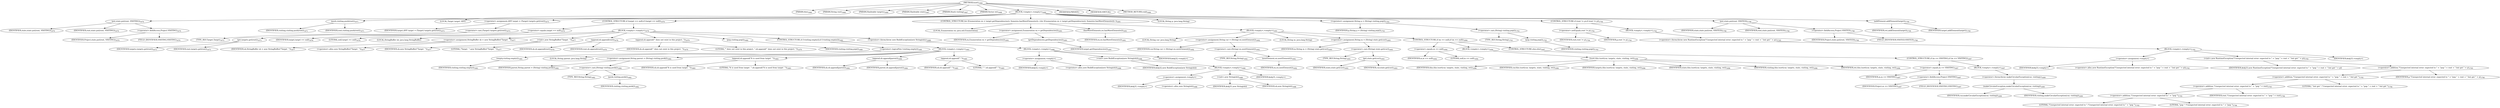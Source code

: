 digraph "tsort" {  
"2445" [label = <(METHOD,tsort)<SUB>1666</SUB>> ]
"158" [label = <(PARAM,this)<SUB>1666</SUB>> ]
"2446" [label = <(PARAM,String root)<SUB>1666</SUB>> ]
"2447" [label = <(PARAM,Hashtable targets)<SUB>1666</SUB>> ]
"2448" [label = <(PARAM,Hashtable state)<SUB>1667</SUB>> ]
"2449" [label = <(PARAM,Stack visiting)<SUB>1667</SUB>> ]
"2450" [label = <(PARAM,Vector ret)<SUB>1668</SUB>> ]
"2451" [label = <(BLOCK,&lt;empty&gt;,&lt;empty&gt;)<SUB>1669</SUB>> ]
"2452" [label = <(put,state.put(root, VISITING))<SUB>1670</SUB>> ]
"2453" [label = <(IDENTIFIER,state,state.put(root, VISITING))<SUB>1670</SUB>> ]
"2454" [label = <(IDENTIFIER,root,state.put(root, VISITING))<SUB>1670</SUB>> ]
"2455" [label = <(&lt;operator&gt;.fieldAccess,Project.VISITING)<SUB>1670</SUB>> ]
"2456" [label = <(IDENTIFIER,Project,state.put(root, VISITING))<SUB>1670</SUB>> ]
"2457" [label = <(FIELD_IDENTIFIER,VISITING,VISITING)<SUB>1670</SUB>> ]
"2458" [label = <(push,visiting.push(root))<SUB>1671</SUB>> ]
"2459" [label = <(IDENTIFIER,visiting,visiting.push(root))<SUB>1671</SUB>> ]
"2460" [label = <(IDENTIFIER,root,visiting.push(root))<SUB>1671</SUB>> ]
"2461" [label = <(LOCAL,Target target: ANY)> ]
"2462" [label = <(&lt;operator&gt;.assignment,ANY target = (Target) targets.get(root))<SUB>1673</SUB>> ]
"2463" [label = <(IDENTIFIER,target,ANY target = (Target) targets.get(root))<SUB>1673</SUB>> ]
"2464" [label = <(&lt;operator&gt;.cast,(Target) targets.get(root))<SUB>1673</SUB>> ]
"2465" [label = <(TYPE_REF,Target,Target)<SUB>1673</SUB>> ]
"2466" [label = <(get,targets.get(root))<SUB>1673</SUB>> ]
"2467" [label = <(IDENTIFIER,targets,targets.get(root))<SUB>1673</SUB>> ]
"2468" [label = <(IDENTIFIER,root,targets.get(root))<SUB>1673</SUB>> ]
"2469" [label = <(CONTROL_STRUCTURE,if (target == null),if (target == null))<SUB>1676</SUB>> ]
"2470" [label = <(&lt;operator&gt;.equals,target == null)<SUB>1676</SUB>> ]
"2471" [label = <(IDENTIFIER,target,target == null)<SUB>1676</SUB>> ]
"2472" [label = <(LITERAL,null,target == null)<SUB>1676</SUB>> ]
"2473" [label = <(BLOCK,&lt;empty&gt;,&lt;empty&gt;)<SUB>1676</SUB>> ]
"156" [label = <(LOCAL,StringBuffer sb: java.lang.StringBuffer)> ]
"2474" [label = <(&lt;operator&gt;.assignment,StringBuffer sb = new StringBuffer(&quot;Target `&quot;))<SUB>1677</SUB>> ]
"2475" [label = <(IDENTIFIER,sb,StringBuffer sb = new StringBuffer(&quot;Target `&quot;))<SUB>1677</SUB>> ]
"2476" [label = <(&lt;operator&gt;.alloc,new StringBuffer(&quot;Target `&quot;))<SUB>1677</SUB>> ]
"2477" [label = <(&lt;init&gt;,new StringBuffer(&quot;Target `&quot;))<SUB>1677</SUB>> ]
"155" [label = <(IDENTIFIER,sb,new StringBuffer(&quot;Target `&quot;))<SUB>1677</SUB>> ]
"2478" [label = <(LITERAL,&quot;Target `&quot;,new StringBuffer(&quot;Target `&quot;))<SUB>1677</SUB>> ]
"2479" [label = <(append,sb.append(root))<SUB>1678</SUB>> ]
"2480" [label = <(IDENTIFIER,sb,sb.append(root))<SUB>1678</SUB>> ]
"2481" [label = <(IDENTIFIER,root,sb.append(root))<SUB>1678</SUB>> ]
"2482" [label = <(append,sb.append(&quot;' does not exist in this project. &quot;))<SUB>1679</SUB>> ]
"2483" [label = <(IDENTIFIER,sb,sb.append(&quot;' does not exist in this project. &quot;))<SUB>1679</SUB>> ]
"2484" [label = <(LITERAL,&quot;' does not exist in this project. &quot;,sb.append(&quot;' does not exist in this project. &quot;))<SUB>1679</SUB>> ]
"2485" [label = <(pop,visiting.pop())<SUB>1680</SUB>> ]
"2486" [label = <(IDENTIFIER,visiting,visiting.pop())<SUB>1680</SUB>> ]
"2487" [label = <(CONTROL_STRUCTURE,if (!visiting.empty()),if (!visiting.empty()))<SUB>1681</SUB>> ]
"2488" [label = <(&lt;operator&gt;.logicalNot,!visiting.empty())<SUB>1681</SUB>> ]
"2489" [label = <(empty,visiting.empty())<SUB>1681</SUB>> ]
"2490" [label = <(IDENTIFIER,visiting,visiting.empty())<SUB>1681</SUB>> ]
"2491" [label = <(BLOCK,&lt;empty&gt;,&lt;empty&gt;)<SUB>1681</SUB>> ]
"2492" [label = <(LOCAL,String parent: java.lang.String)> ]
"2493" [label = <(&lt;operator&gt;.assignment,String parent = (String) visiting.peek())<SUB>1682</SUB>> ]
"2494" [label = <(IDENTIFIER,parent,String parent = (String) visiting.peek())<SUB>1682</SUB>> ]
"2495" [label = <(&lt;operator&gt;.cast,(String) visiting.peek())<SUB>1682</SUB>> ]
"2496" [label = <(TYPE_REF,String,String)<SUB>1682</SUB>> ]
"2497" [label = <(peek,visiting.peek())<SUB>1682</SUB>> ]
"2498" [label = <(IDENTIFIER,visiting,visiting.peek())<SUB>1682</SUB>> ]
"2499" [label = <(append,sb.append(&quot;It is used from target `&quot;))<SUB>1683</SUB>> ]
"2500" [label = <(IDENTIFIER,sb,sb.append(&quot;It is used from target `&quot;))<SUB>1683</SUB>> ]
"2501" [label = <(LITERAL,&quot;It is used from target `&quot;,sb.append(&quot;It is used from target `&quot;))<SUB>1683</SUB>> ]
"2502" [label = <(append,sb.append(parent))<SUB>1684</SUB>> ]
"2503" [label = <(IDENTIFIER,sb,sb.append(parent))<SUB>1684</SUB>> ]
"2504" [label = <(IDENTIFIER,parent,sb.append(parent))<SUB>1684</SUB>> ]
"2505" [label = <(append,sb.append(&quot;'.&quot;))<SUB>1685</SUB>> ]
"2506" [label = <(IDENTIFIER,sb,sb.append(&quot;'.&quot;))<SUB>1685</SUB>> ]
"2507" [label = <(LITERAL,&quot;'.&quot;,sb.append(&quot;'.&quot;))<SUB>1685</SUB>> ]
"2508" [label = <(&lt;operator&gt;.throw,throw new BuildException(new String(sb));)<SUB>1688</SUB>> ]
"2509" [label = <(BLOCK,&lt;empty&gt;,&lt;empty&gt;)<SUB>1688</SUB>> ]
"2510" [label = <(&lt;operator&gt;.assignment,&lt;empty&gt;)> ]
"2511" [label = <(IDENTIFIER,$obj32,&lt;empty&gt;)> ]
"2512" [label = <(&lt;operator&gt;.alloc,new BuildException(new String(sb)))<SUB>1688</SUB>> ]
"2513" [label = <(&lt;init&gt;,new BuildException(new String(sb)))<SUB>1688</SUB>> ]
"2514" [label = <(IDENTIFIER,$obj32,new BuildException(new String(sb)))> ]
"2515" [label = <(BLOCK,&lt;empty&gt;,&lt;empty&gt;)<SUB>1688</SUB>> ]
"2516" [label = <(&lt;operator&gt;.assignment,&lt;empty&gt;)> ]
"2517" [label = <(IDENTIFIER,$obj31,&lt;empty&gt;)> ]
"2518" [label = <(&lt;operator&gt;.alloc,new String(sb))<SUB>1688</SUB>> ]
"2519" [label = <(&lt;init&gt;,new String(sb))<SUB>1688</SUB>> ]
"2520" [label = <(IDENTIFIER,$obj31,new String(sb))> ]
"2521" [label = <(IDENTIFIER,sb,new String(sb))<SUB>1688</SUB>> ]
"2522" [label = <(IDENTIFIER,$obj31,&lt;empty&gt;)> ]
"2523" [label = <(IDENTIFIER,$obj32,&lt;empty&gt;)> ]
"2524" [label = <(CONTROL_STRUCTURE,for (Enumeration en = target.getDependencies(); Some(en.hasMoreElements()); ),for (Enumeration en = target.getDependencies(); Some(en.hasMoreElements()); ))<SUB>1691</SUB>> ]
"2525" [label = <(LOCAL,Enumeration en: java.util.Enumeration)> ]
"2526" [label = <(&lt;operator&gt;.assignment,Enumeration en = getDependencies())<SUB>1691</SUB>> ]
"2527" [label = <(IDENTIFIER,en,Enumeration en = getDependencies())<SUB>1691</SUB>> ]
"2528" [label = <(getDependencies,getDependencies())<SUB>1691</SUB>> ]
"2529" [label = <(IDENTIFIER,target,getDependencies())<SUB>1691</SUB>> ]
"2530" [label = <(hasMoreElements,en.hasMoreElements())<SUB>1691</SUB>> ]
"2531" [label = <(IDENTIFIER,en,en.hasMoreElements())<SUB>1691</SUB>> ]
"2532" [label = <(BLOCK,&lt;empty&gt;,&lt;empty&gt;)<SUB>1691</SUB>> ]
"2533" [label = <(LOCAL,String cur: java.lang.String)> ]
"2534" [label = <(&lt;operator&gt;.assignment,String cur = (String) en.nextElement())<SUB>1692</SUB>> ]
"2535" [label = <(IDENTIFIER,cur,String cur = (String) en.nextElement())<SUB>1692</SUB>> ]
"2536" [label = <(&lt;operator&gt;.cast,(String) en.nextElement())<SUB>1692</SUB>> ]
"2537" [label = <(TYPE_REF,String,String)<SUB>1692</SUB>> ]
"2538" [label = <(nextElement,en.nextElement())<SUB>1692</SUB>> ]
"2539" [label = <(IDENTIFIER,en,en.nextElement())<SUB>1692</SUB>> ]
"2540" [label = <(LOCAL,String m: java.lang.String)> ]
"2541" [label = <(&lt;operator&gt;.assignment,String m = (String) state.get(cur))<SUB>1693</SUB>> ]
"2542" [label = <(IDENTIFIER,m,String m = (String) state.get(cur))<SUB>1693</SUB>> ]
"2543" [label = <(&lt;operator&gt;.cast,(String) state.get(cur))<SUB>1693</SUB>> ]
"2544" [label = <(TYPE_REF,String,String)<SUB>1693</SUB>> ]
"2545" [label = <(get,state.get(cur))<SUB>1693</SUB>> ]
"2546" [label = <(IDENTIFIER,state,state.get(cur))<SUB>1693</SUB>> ]
"2547" [label = <(IDENTIFIER,cur,state.get(cur))<SUB>1693</SUB>> ]
"2548" [label = <(CONTROL_STRUCTURE,if (m == null),if (m == null))<SUB>1694</SUB>> ]
"2549" [label = <(&lt;operator&gt;.equals,m == null)<SUB>1694</SUB>> ]
"2550" [label = <(IDENTIFIER,m,m == null)<SUB>1694</SUB>> ]
"2551" [label = <(LITERAL,null,m == null)<SUB>1694</SUB>> ]
"2552" [label = <(BLOCK,&lt;empty&gt;,&lt;empty&gt;)<SUB>1694</SUB>> ]
"2553" [label = <(tsort,this.tsort(cur, targets, state, visiting, ret))<SUB>1696</SUB>> ]
"157" [label = <(IDENTIFIER,this,this.tsort(cur, targets, state, visiting, ret))<SUB>1696</SUB>> ]
"2554" [label = <(IDENTIFIER,cur,this.tsort(cur, targets, state, visiting, ret))<SUB>1696</SUB>> ]
"2555" [label = <(IDENTIFIER,targets,this.tsort(cur, targets, state, visiting, ret))<SUB>1696</SUB>> ]
"2556" [label = <(IDENTIFIER,state,this.tsort(cur, targets, state, visiting, ret))<SUB>1696</SUB>> ]
"2557" [label = <(IDENTIFIER,visiting,this.tsort(cur, targets, state, visiting, ret))<SUB>1696</SUB>> ]
"2558" [label = <(IDENTIFIER,ret,this.tsort(cur, targets, state, visiting, ret))<SUB>1696</SUB>> ]
"2559" [label = <(CONTROL_STRUCTURE,else,else)<SUB>1697</SUB>> ]
"2560" [label = <(CONTROL_STRUCTURE,if (m == VISITING),if (m == VISITING))<SUB>1697</SUB>> ]
"2561" [label = <(&lt;operator&gt;.equals,m == VISITING)<SUB>1697</SUB>> ]
"2562" [label = <(IDENTIFIER,m,m == VISITING)<SUB>1697</SUB>> ]
"2563" [label = <(&lt;operator&gt;.fieldAccess,Project.VISITING)<SUB>1697</SUB>> ]
"2564" [label = <(IDENTIFIER,Project,m == VISITING)<SUB>1697</SUB>> ]
"2565" [label = <(FIELD_IDENTIFIER,VISITING,VISITING)<SUB>1697</SUB>> ]
"2566" [label = <(BLOCK,&lt;empty&gt;,&lt;empty&gt;)<SUB>1697</SUB>> ]
"2567" [label = <(&lt;operator&gt;.throw,throw makeCircularException(cur, visiting);)<SUB>1699</SUB>> ]
"2568" [label = <(makeCircularException,makeCircularException(cur, visiting))<SUB>1699</SUB>> ]
"2569" [label = <(IDENTIFIER,cur,makeCircularException(cur, visiting))<SUB>1699</SUB>> ]
"2570" [label = <(IDENTIFIER,visiting,makeCircularException(cur, visiting))<SUB>1699</SUB>> ]
"2571" [label = <(LOCAL,String p: java.lang.String)> ]
"2572" [label = <(&lt;operator&gt;.assignment,String p = (String) visiting.pop())<SUB>1703</SUB>> ]
"2573" [label = <(IDENTIFIER,p,String p = (String) visiting.pop())<SUB>1703</SUB>> ]
"2574" [label = <(&lt;operator&gt;.cast,(String) visiting.pop())<SUB>1703</SUB>> ]
"2575" [label = <(TYPE_REF,String,String)<SUB>1703</SUB>> ]
"2576" [label = <(pop,visiting.pop())<SUB>1703</SUB>> ]
"2577" [label = <(IDENTIFIER,visiting,visiting.pop())<SUB>1703</SUB>> ]
"2578" [label = <(CONTROL_STRUCTURE,if (root != p),if (root != p))<SUB>1704</SUB>> ]
"2579" [label = <(&lt;operator&gt;.notEquals,root != p)<SUB>1704</SUB>> ]
"2580" [label = <(IDENTIFIER,root,root != p)<SUB>1704</SUB>> ]
"2581" [label = <(IDENTIFIER,p,root != p)<SUB>1704</SUB>> ]
"2582" [label = <(BLOCK,&lt;empty&gt;,&lt;empty&gt;)<SUB>1704</SUB>> ]
"2583" [label = <(&lt;operator&gt;.throw,throw new RuntimeException(&quot;Unexpected internal error: expected to &quot; + &quot;pop &quot; + root + &quot; but got &quot; + p);)<SUB>1705</SUB>> ]
"2584" [label = <(BLOCK,&lt;empty&gt;,&lt;empty&gt;)<SUB>1705</SUB>> ]
"2585" [label = <(&lt;operator&gt;.assignment,&lt;empty&gt;)> ]
"2586" [label = <(IDENTIFIER,$obj33,&lt;empty&gt;)> ]
"2587" [label = <(&lt;operator&gt;.alloc,new RuntimeException(&quot;Unexpected internal error: expected to &quot; + &quot;pop &quot; + root + &quot; but got &quot; + p))<SUB>1705</SUB>> ]
"2588" [label = <(&lt;init&gt;,new RuntimeException(&quot;Unexpected internal error: expected to &quot; + &quot;pop &quot; + root + &quot; but got &quot; + p))<SUB>1705</SUB>> ]
"2589" [label = <(IDENTIFIER,$obj33,new RuntimeException(&quot;Unexpected internal error: expected to &quot; + &quot;pop &quot; + root + &quot; but got &quot; + p))> ]
"2590" [label = <(&lt;operator&gt;.addition,&quot;Unexpected internal error: expected to &quot; + &quot;pop &quot; + root + &quot; but got &quot; + p)<SUB>1705</SUB>> ]
"2591" [label = <(&lt;operator&gt;.addition,&quot;Unexpected internal error: expected to &quot; + &quot;pop &quot; + root + &quot; but got &quot;)<SUB>1705</SUB>> ]
"2592" [label = <(&lt;operator&gt;.addition,&quot;Unexpected internal error: expected to &quot; + &quot;pop &quot; + root)<SUB>1705</SUB>> ]
"2593" [label = <(&lt;operator&gt;.addition,&quot;Unexpected internal error: expected to &quot; + &quot;pop &quot;)<SUB>1705</SUB>> ]
"2594" [label = <(LITERAL,&quot;Unexpected internal error: expected to &quot;,&quot;Unexpected internal error: expected to &quot; + &quot;pop &quot;)<SUB>1705</SUB>> ]
"2595" [label = <(LITERAL,&quot;pop &quot;,&quot;Unexpected internal error: expected to &quot; + &quot;pop &quot;)<SUB>1706</SUB>> ]
"2596" [label = <(IDENTIFIER,root,&quot;Unexpected internal error: expected to &quot; + &quot;pop &quot; + root)<SUB>1706</SUB>> ]
"2597" [label = <(LITERAL,&quot; but got &quot;,&quot;Unexpected internal error: expected to &quot; + &quot;pop &quot; + root + &quot; but got &quot;)<SUB>1706</SUB>> ]
"2598" [label = <(IDENTIFIER,p,&quot;Unexpected internal error: expected to &quot; + &quot;pop &quot; + root + &quot; but got &quot; + p)<SUB>1706</SUB>> ]
"2599" [label = <(IDENTIFIER,$obj33,&lt;empty&gt;)> ]
"2600" [label = <(put,state.put(root, VISITED))<SUB>1708</SUB>> ]
"2601" [label = <(IDENTIFIER,state,state.put(root, VISITED))<SUB>1708</SUB>> ]
"2602" [label = <(IDENTIFIER,root,state.put(root, VISITED))<SUB>1708</SUB>> ]
"2603" [label = <(&lt;operator&gt;.fieldAccess,Project.VISITED)<SUB>1708</SUB>> ]
"2604" [label = <(IDENTIFIER,Project,state.put(root, VISITED))<SUB>1708</SUB>> ]
"2605" [label = <(FIELD_IDENTIFIER,VISITED,VISITED)<SUB>1708</SUB>> ]
"2606" [label = <(addElement,addElement(target))<SUB>1709</SUB>> ]
"2607" [label = <(IDENTIFIER,ret,addElement(target))<SUB>1709</SUB>> ]
"2608" [label = <(IDENTIFIER,target,addElement(target))<SUB>1709</SUB>> ]
"2609" [label = <(MODIFIER,PRIVATE)> ]
"2610" [label = <(MODIFIER,VIRTUAL)> ]
"2611" [label = <(METHOD_RETURN,void)<SUB>1666</SUB>> ]
  "2445" -> "158" 
  "2445" -> "2446" 
  "2445" -> "2447" 
  "2445" -> "2448" 
  "2445" -> "2449" 
  "2445" -> "2450" 
  "2445" -> "2451" 
  "2445" -> "2609" 
  "2445" -> "2610" 
  "2445" -> "2611" 
  "2451" -> "2452" 
  "2451" -> "2458" 
  "2451" -> "2461" 
  "2451" -> "2462" 
  "2451" -> "2469" 
  "2451" -> "2524" 
  "2451" -> "2571" 
  "2451" -> "2572" 
  "2451" -> "2578" 
  "2451" -> "2600" 
  "2451" -> "2606" 
  "2452" -> "2453" 
  "2452" -> "2454" 
  "2452" -> "2455" 
  "2455" -> "2456" 
  "2455" -> "2457" 
  "2458" -> "2459" 
  "2458" -> "2460" 
  "2462" -> "2463" 
  "2462" -> "2464" 
  "2464" -> "2465" 
  "2464" -> "2466" 
  "2466" -> "2467" 
  "2466" -> "2468" 
  "2469" -> "2470" 
  "2469" -> "2473" 
  "2470" -> "2471" 
  "2470" -> "2472" 
  "2473" -> "156" 
  "2473" -> "2474" 
  "2473" -> "2477" 
  "2473" -> "2479" 
  "2473" -> "2482" 
  "2473" -> "2485" 
  "2473" -> "2487" 
  "2473" -> "2508" 
  "2474" -> "2475" 
  "2474" -> "2476" 
  "2477" -> "155" 
  "2477" -> "2478" 
  "2479" -> "2480" 
  "2479" -> "2481" 
  "2482" -> "2483" 
  "2482" -> "2484" 
  "2485" -> "2486" 
  "2487" -> "2488" 
  "2487" -> "2491" 
  "2488" -> "2489" 
  "2489" -> "2490" 
  "2491" -> "2492" 
  "2491" -> "2493" 
  "2491" -> "2499" 
  "2491" -> "2502" 
  "2491" -> "2505" 
  "2493" -> "2494" 
  "2493" -> "2495" 
  "2495" -> "2496" 
  "2495" -> "2497" 
  "2497" -> "2498" 
  "2499" -> "2500" 
  "2499" -> "2501" 
  "2502" -> "2503" 
  "2502" -> "2504" 
  "2505" -> "2506" 
  "2505" -> "2507" 
  "2508" -> "2509" 
  "2509" -> "2510" 
  "2509" -> "2513" 
  "2509" -> "2523" 
  "2510" -> "2511" 
  "2510" -> "2512" 
  "2513" -> "2514" 
  "2513" -> "2515" 
  "2515" -> "2516" 
  "2515" -> "2519" 
  "2515" -> "2522" 
  "2516" -> "2517" 
  "2516" -> "2518" 
  "2519" -> "2520" 
  "2519" -> "2521" 
  "2524" -> "2525" 
  "2524" -> "2526" 
  "2524" -> "2530" 
  "2524" -> "2532" 
  "2526" -> "2527" 
  "2526" -> "2528" 
  "2528" -> "2529" 
  "2530" -> "2531" 
  "2532" -> "2533" 
  "2532" -> "2534" 
  "2532" -> "2540" 
  "2532" -> "2541" 
  "2532" -> "2548" 
  "2534" -> "2535" 
  "2534" -> "2536" 
  "2536" -> "2537" 
  "2536" -> "2538" 
  "2538" -> "2539" 
  "2541" -> "2542" 
  "2541" -> "2543" 
  "2543" -> "2544" 
  "2543" -> "2545" 
  "2545" -> "2546" 
  "2545" -> "2547" 
  "2548" -> "2549" 
  "2548" -> "2552" 
  "2548" -> "2559" 
  "2549" -> "2550" 
  "2549" -> "2551" 
  "2552" -> "2553" 
  "2553" -> "157" 
  "2553" -> "2554" 
  "2553" -> "2555" 
  "2553" -> "2556" 
  "2553" -> "2557" 
  "2553" -> "2558" 
  "2559" -> "2560" 
  "2560" -> "2561" 
  "2560" -> "2566" 
  "2561" -> "2562" 
  "2561" -> "2563" 
  "2563" -> "2564" 
  "2563" -> "2565" 
  "2566" -> "2567" 
  "2567" -> "2568" 
  "2568" -> "2569" 
  "2568" -> "2570" 
  "2572" -> "2573" 
  "2572" -> "2574" 
  "2574" -> "2575" 
  "2574" -> "2576" 
  "2576" -> "2577" 
  "2578" -> "2579" 
  "2578" -> "2582" 
  "2579" -> "2580" 
  "2579" -> "2581" 
  "2582" -> "2583" 
  "2583" -> "2584" 
  "2584" -> "2585" 
  "2584" -> "2588" 
  "2584" -> "2599" 
  "2585" -> "2586" 
  "2585" -> "2587" 
  "2588" -> "2589" 
  "2588" -> "2590" 
  "2590" -> "2591" 
  "2590" -> "2598" 
  "2591" -> "2592" 
  "2591" -> "2597" 
  "2592" -> "2593" 
  "2592" -> "2596" 
  "2593" -> "2594" 
  "2593" -> "2595" 
  "2600" -> "2601" 
  "2600" -> "2602" 
  "2600" -> "2603" 
  "2603" -> "2604" 
  "2603" -> "2605" 
  "2606" -> "2607" 
  "2606" -> "2608" 
}

